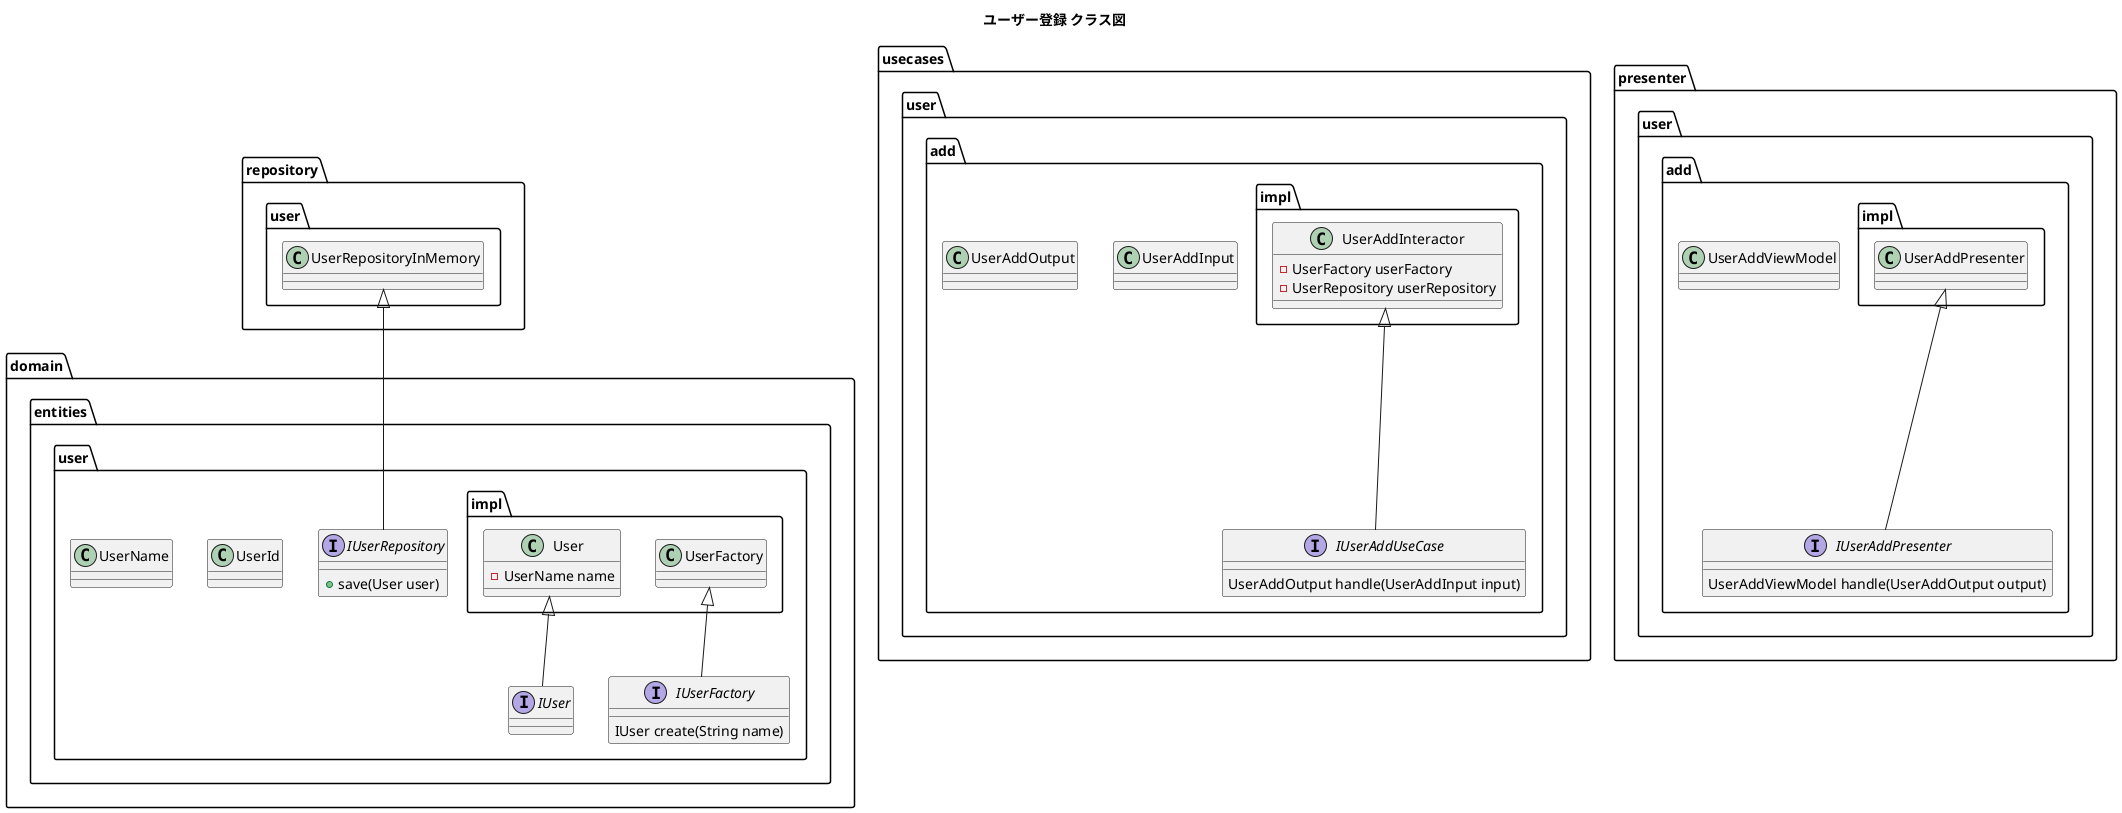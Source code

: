 @startuml
title ユーザー登録 クラス図

' 参考
' - https://www.baeldung.com/spring-boot-clean-architecture
' - https://nrslib.com/clean-architecture-with-java/

package domain.entities.user {
    ' Data Access Interface
    interface IUserRepository {
        + save(User user)
    }

    interface IUser

    interface IUserFactory {
        IUser create(String name)
    }

    ' Value Object
    class UserId
    ' Value Object
    class UserName

    package domain.entities.user.impl {
        User <|-- IUser
        UserFactory <|-- IUserFactory

        class User {
            - UserName name
        }
    }
}

package usecases {
    package usecases.user.add {

        ' Input Data<DS>
        class UserAddInput

        ' Output Data<DS>
        class UserAddOutput

        ' Input Boundary
        interface IUserAddUseCase {
            UserAddOutput handle(UserAddInput input)
        }

        package usecases.user.add.impl {
            UserAddInteractor <|-- IUserAddUseCase

            class UserAddInteractor {
                - UserFactory userFactory
                - UserRepository userRepository
            }
        }
    }
}

package presenter {
    package presenter.user.add {
        ' ViewModel
        class UserAddViewModel
        ' Output Boundary
        interface IUserAddPresenter {
            UserAddViewModel handle(UserAddOutput output)
        }

        package presenter.user.add.impl {
            UserAddPresenter <|-- IUserAddPresenter
        }
    }
}

package repository {
    package repository.user {
        UserRepositoryInMemory <|-- IUserRepository
    }
}

@enduml
